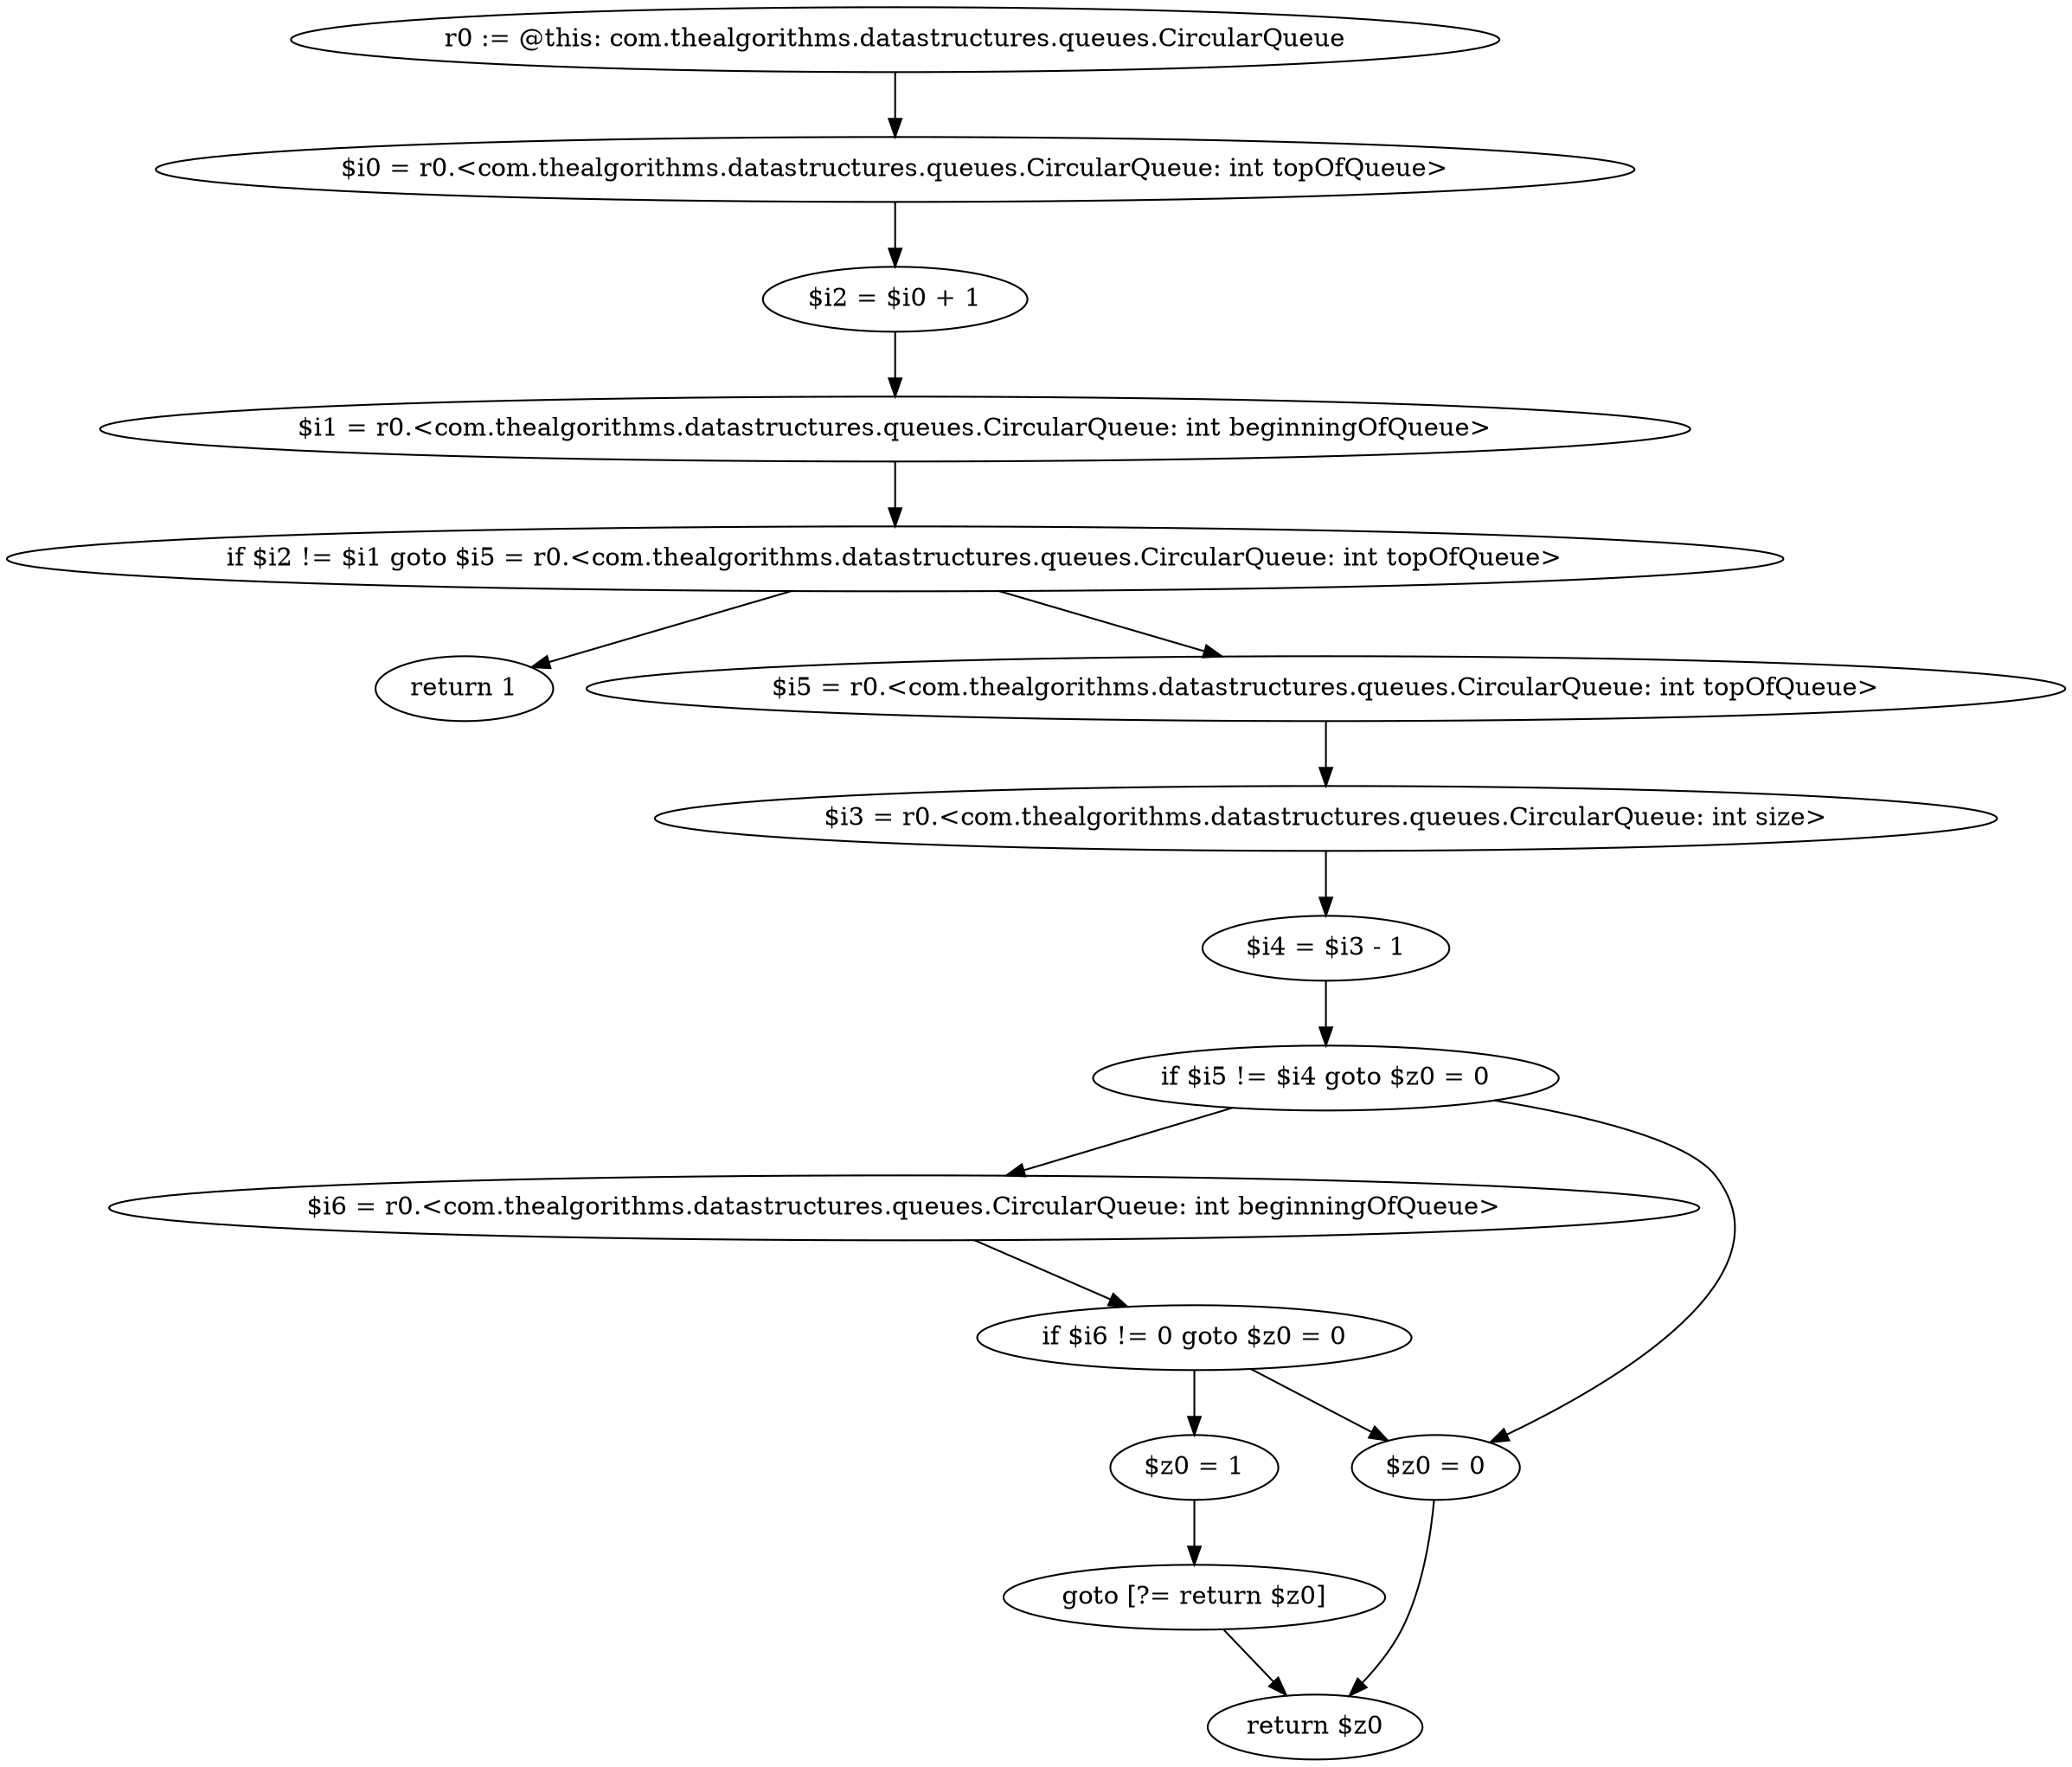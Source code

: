 digraph "unitGraph" {
    "r0 := @this: com.thealgorithms.datastructures.queues.CircularQueue"
    "$i0 = r0.<com.thealgorithms.datastructures.queues.CircularQueue: int topOfQueue>"
    "$i2 = $i0 + 1"
    "$i1 = r0.<com.thealgorithms.datastructures.queues.CircularQueue: int beginningOfQueue>"
    "if $i2 != $i1 goto $i5 = r0.<com.thealgorithms.datastructures.queues.CircularQueue: int topOfQueue>"
    "return 1"
    "$i5 = r0.<com.thealgorithms.datastructures.queues.CircularQueue: int topOfQueue>"
    "$i3 = r0.<com.thealgorithms.datastructures.queues.CircularQueue: int size>"
    "$i4 = $i3 - 1"
    "if $i5 != $i4 goto $z0 = 0"
    "$i6 = r0.<com.thealgorithms.datastructures.queues.CircularQueue: int beginningOfQueue>"
    "if $i6 != 0 goto $z0 = 0"
    "$z0 = 1"
    "goto [?= return $z0]"
    "$z0 = 0"
    "return $z0"
    "r0 := @this: com.thealgorithms.datastructures.queues.CircularQueue"->"$i0 = r0.<com.thealgorithms.datastructures.queues.CircularQueue: int topOfQueue>";
    "$i0 = r0.<com.thealgorithms.datastructures.queues.CircularQueue: int topOfQueue>"->"$i2 = $i0 + 1";
    "$i2 = $i0 + 1"->"$i1 = r0.<com.thealgorithms.datastructures.queues.CircularQueue: int beginningOfQueue>";
    "$i1 = r0.<com.thealgorithms.datastructures.queues.CircularQueue: int beginningOfQueue>"->"if $i2 != $i1 goto $i5 = r0.<com.thealgorithms.datastructures.queues.CircularQueue: int topOfQueue>";
    "if $i2 != $i1 goto $i5 = r0.<com.thealgorithms.datastructures.queues.CircularQueue: int topOfQueue>"->"return 1";
    "if $i2 != $i1 goto $i5 = r0.<com.thealgorithms.datastructures.queues.CircularQueue: int topOfQueue>"->"$i5 = r0.<com.thealgorithms.datastructures.queues.CircularQueue: int topOfQueue>";
    "$i5 = r0.<com.thealgorithms.datastructures.queues.CircularQueue: int topOfQueue>"->"$i3 = r0.<com.thealgorithms.datastructures.queues.CircularQueue: int size>";
    "$i3 = r0.<com.thealgorithms.datastructures.queues.CircularQueue: int size>"->"$i4 = $i3 - 1";
    "$i4 = $i3 - 1"->"if $i5 != $i4 goto $z0 = 0";
    "if $i5 != $i4 goto $z0 = 0"->"$i6 = r0.<com.thealgorithms.datastructures.queues.CircularQueue: int beginningOfQueue>";
    "if $i5 != $i4 goto $z0 = 0"->"$z0 = 0";
    "$i6 = r0.<com.thealgorithms.datastructures.queues.CircularQueue: int beginningOfQueue>"->"if $i6 != 0 goto $z0 = 0";
    "if $i6 != 0 goto $z0 = 0"->"$z0 = 1";
    "if $i6 != 0 goto $z0 = 0"->"$z0 = 0";
    "$z0 = 1"->"goto [?= return $z0]";
    "goto [?= return $z0]"->"return $z0";
    "$z0 = 0"->"return $z0";
}
